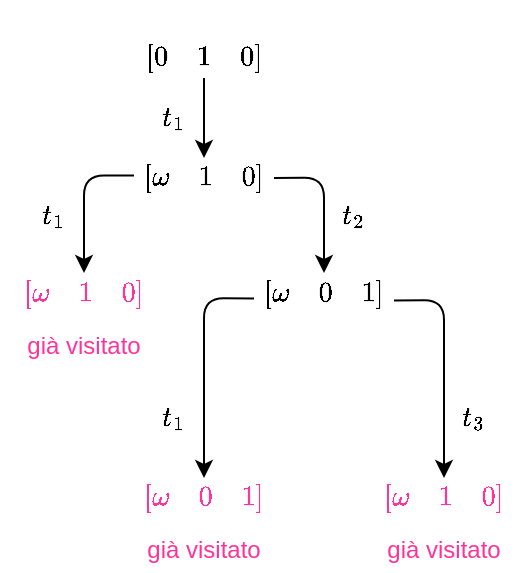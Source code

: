 <mxfile version="24.7.17">
  <diagram name="Pagina-1" id="kvbPJ8azaebS1WhQDTqw">
    <mxGraphModel dx="1671" dy="967" grid="1" gridSize="10" guides="1" tooltips="1" connect="1" arrows="1" fold="1" page="1" pageScale="1" pageWidth="827" pageHeight="1169" math="1" shadow="0">
      <root>
        <mxCell id="0" />
        <mxCell id="1" parent="0" />
        <mxCell id="JoqGVcW52187LZmTOqNK-1" style="edgeStyle=orthogonalEdgeStyle;rounded=0;orthogonalLoop=1;jettySize=auto;html=1;entryX=0.5;entryY=0;entryDx=0;entryDy=0;" edge="1" parent="1" source="JoqGVcW52187LZmTOqNK-2" target="JoqGVcW52187LZmTOqNK-4">
          <mxGeometry relative="1" as="geometry" />
        </mxCell>
        <mxCell id="JoqGVcW52187LZmTOqNK-2" value="\(\begin{bmatrix} 0&amp;amp; 1 &amp;amp; 0&amp;nbsp; \end{bmatrix}\)" style="text;html=1;align=center;verticalAlign=middle;whiteSpace=wrap;rounded=0;" vertex="1" parent="1">
          <mxGeometry x="460" y="300" width="70" height="20" as="geometry" />
        </mxCell>
        <mxCell id="JoqGVcW52187LZmTOqNK-3" value="\(t_1\)" style="text;html=1;align=center;verticalAlign=middle;whiteSpace=wrap;rounded=0;" vertex="1" parent="1">
          <mxGeometry x="470" y="330" width="20" height="20" as="geometry" />
        </mxCell>
        <mxCell id="JoqGVcW52187LZmTOqNK-4" value="\(\begin{bmatrix} \omega&amp;amp; 1 &amp;amp; 0&amp;nbsp; \end{bmatrix}\)" style="text;html=1;align=center;verticalAlign=middle;whiteSpace=wrap;rounded=0;" vertex="1" parent="1">
          <mxGeometry x="460" y="360" width="70" height="20" as="geometry" />
        </mxCell>
        <mxCell id="JoqGVcW52187LZmTOqNK-5" value="\(\begin{bmatrix} \omega&amp;amp; 1 &amp;amp; 0&amp;nbsp; \end{bmatrix}\)" style="text;html=1;align=center;verticalAlign=middle;whiteSpace=wrap;rounded=0;fontColor=#FF3399;" vertex="1" parent="1">
          <mxGeometry x="400" y="417.5" width="70" height="20" as="geometry" />
        </mxCell>
        <mxCell id="JoqGVcW52187LZmTOqNK-6" value="\(\begin{bmatrix} \omega&amp;amp; 0 &amp;amp; 1&amp;nbsp; \end{bmatrix}\)" style="text;html=1;align=center;verticalAlign=middle;whiteSpace=wrap;rounded=0;" vertex="1" parent="1">
          <mxGeometry x="520" y="417.5" width="70" height="20" as="geometry" />
        </mxCell>
        <mxCell id="JoqGVcW52187LZmTOqNK-7" value="" style="endArrow=classic;html=1;rounded=1;entryX=0.5;entryY=0;entryDx=0;entryDy=0;curved=0;" edge="1" parent="1" target="JoqGVcW52187LZmTOqNK-6">
          <mxGeometry width="50" height="50" relative="1" as="geometry">
            <mxPoint x="530" y="370" as="sourcePoint" />
            <mxPoint x="580" y="320" as="targetPoint" />
            <Array as="points">
              <mxPoint x="555" y="369.75" />
            </Array>
          </mxGeometry>
        </mxCell>
        <mxCell id="JoqGVcW52187LZmTOqNK-8" value="" style="endArrow=classic;html=1;rounded=1;entryX=0.5;entryY=0;entryDx=0;entryDy=0;exitX=0;exitY=0.438;exitDx=0;exitDy=0;exitPerimeter=0;curved=0;" edge="1" parent="1" source="JoqGVcW52187LZmTOqNK-4" target="JoqGVcW52187LZmTOqNK-5">
          <mxGeometry width="50" height="50" relative="1" as="geometry">
            <mxPoint x="450" y="368.75" as="sourcePoint" />
            <mxPoint x="425" y="411.25" as="targetPoint" />
            <Array as="points">
              <mxPoint x="435" y="368.75" />
            </Array>
          </mxGeometry>
        </mxCell>
        <mxCell id="JoqGVcW52187LZmTOqNK-9" value="\(t_1\)" style="text;html=1;align=center;verticalAlign=middle;whiteSpace=wrap;rounded=0;" vertex="1" parent="1">
          <mxGeometry x="410" y="378.75" width="20" height="20" as="geometry" />
        </mxCell>
        <mxCell id="JoqGVcW52187LZmTOqNK-10" value="\(t_2\)" style="text;html=1;align=center;verticalAlign=middle;whiteSpace=wrap;rounded=0;" vertex="1" parent="1">
          <mxGeometry x="560" y="378.75" width="20" height="20" as="geometry" />
        </mxCell>
        <mxCell id="JoqGVcW52187LZmTOqNK-11" value="già visitato" style="text;html=1;align=center;verticalAlign=middle;whiteSpace=wrap;rounded=0;fontColor=#FF3399;" vertex="1" parent="1">
          <mxGeometry x="400" y="443.75" width="70" height="20" as="geometry" />
        </mxCell>
        <mxCell id="JoqGVcW52187LZmTOqNK-12" value="\(\begin{bmatrix} \omega&amp;amp; 0 &amp;amp; 1&amp;nbsp; \end{bmatrix}\)" style="text;html=1;align=center;verticalAlign=middle;whiteSpace=wrap;rounded=0;fontColor=#FF3399;" vertex="1" parent="1">
          <mxGeometry x="460" y="520" width="70" height="20" as="geometry" />
        </mxCell>
        <mxCell id="JoqGVcW52187LZmTOqNK-14" value="" style="endArrow=classic;html=1;rounded=1;entryX=0.5;entryY=0;entryDx=0;entryDy=0;curved=0;" edge="1" parent="1">
          <mxGeometry width="50" height="50" relative="1" as="geometry">
            <mxPoint x="590" y="431.25" as="sourcePoint" />
            <mxPoint x="615" y="520" as="targetPoint" />
            <Array as="points">
              <mxPoint x="615" y="431" />
            </Array>
          </mxGeometry>
        </mxCell>
        <mxCell id="JoqGVcW52187LZmTOqNK-15" value="" style="endArrow=classic;html=1;rounded=1;entryX=0.5;entryY=0;entryDx=0;entryDy=0;exitX=0;exitY=0.438;exitDx=0;exitDy=0;exitPerimeter=0;curved=0;" edge="1" parent="1" target="JoqGVcW52187LZmTOqNK-12">
          <mxGeometry width="50" height="50" relative="1" as="geometry">
            <mxPoint x="520" y="430.25" as="sourcePoint" />
            <mxPoint x="485" y="472.5" as="targetPoint" />
            <Array as="points">
              <mxPoint x="495" y="430" />
            </Array>
          </mxGeometry>
        </mxCell>
        <mxCell id="JoqGVcW52187LZmTOqNK-16" value="\(t_1\)" style="text;html=1;align=center;verticalAlign=middle;whiteSpace=wrap;rounded=0;" vertex="1" parent="1">
          <mxGeometry x="470" y="480" width="20" height="20" as="geometry" />
        </mxCell>
        <mxCell id="JoqGVcW52187LZmTOqNK-17" value="\(t_3\)" style="text;html=1;align=center;verticalAlign=middle;whiteSpace=wrap;rounded=0;" vertex="1" parent="1">
          <mxGeometry x="620" y="480" width="20" height="20" as="geometry" />
        </mxCell>
        <mxCell id="JoqGVcW52187LZmTOqNK-18" value="già visitato" style="text;html=1;align=center;verticalAlign=middle;whiteSpace=wrap;rounded=0;fontColor=#FF3399;" vertex="1" parent="1">
          <mxGeometry x="460" y="546.25" width="70" height="20" as="geometry" />
        </mxCell>
        <mxCell id="JoqGVcW52187LZmTOqNK-19" value="\(\begin{bmatrix} \omega&amp;amp; 1 &amp;amp; 0&amp;nbsp; \end{bmatrix}\)" style="text;html=1;align=center;verticalAlign=middle;whiteSpace=wrap;rounded=0;fontColor=#FF3399;" vertex="1" parent="1">
          <mxGeometry x="580" y="520" width="70" height="20" as="geometry" />
        </mxCell>
        <mxCell id="JoqGVcW52187LZmTOqNK-20" value="già visitato" style="text;html=1;align=center;verticalAlign=middle;whiteSpace=wrap;rounded=0;fontColor=#FF3399;" vertex="1" parent="1">
          <mxGeometry x="580" y="546.25" width="70" height="20" as="geometry" />
        </mxCell>
      </root>
    </mxGraphModel>
  </diagram>
</mxfile>
